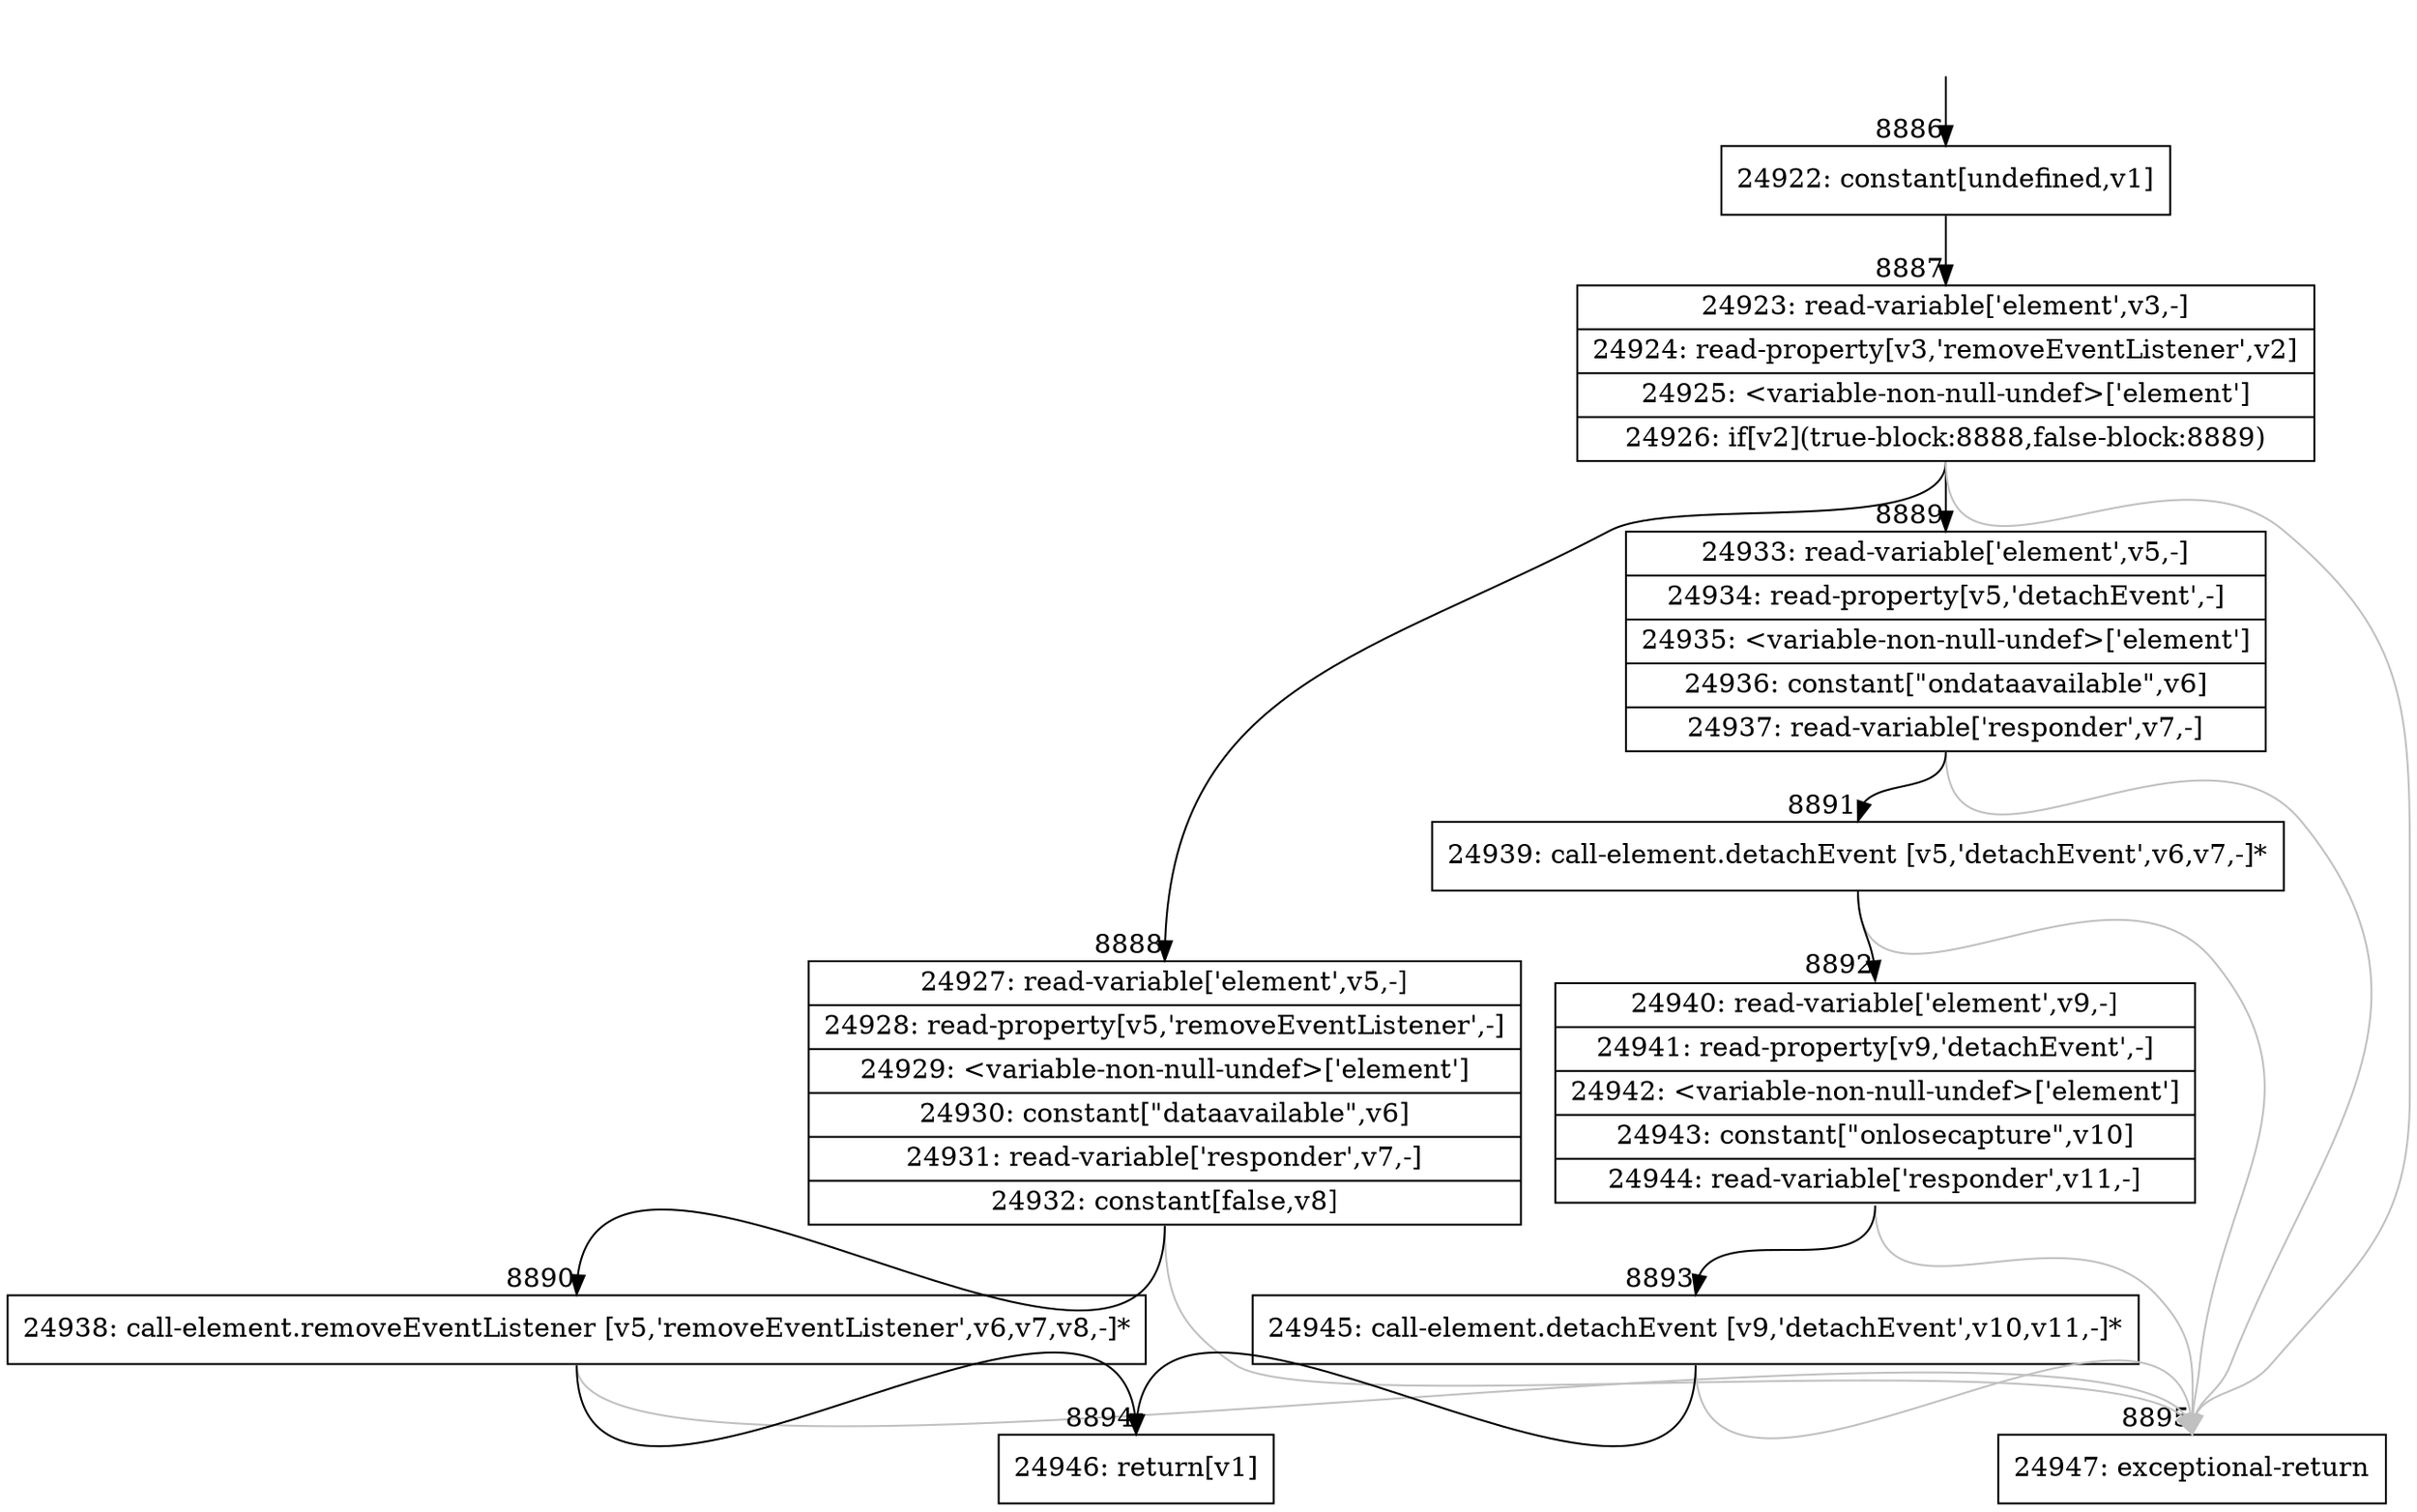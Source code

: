 digraph {
rankdir="TD"
BB_entry674[shape=none,label=""];
BB_entry674 -> BB8886 [tailport=s, headport=n, headlabel="    8886"]
BB8886 [shape=record label="{24922: constant[undefined,v1]}" ] 
BB8886 -> BB8887 [tailport=s, headport=n, headlabel="      8887"]
BB8887 [shape=record label="{24923: read-variable['element',v3,-]|24924: read-property[v3,'removeEventListener',v2]|24925: \<variable-non-null-undef\>['element']|24926: if[v2](true-block:8888,false-block:8889)}" ] 
BB8887 -> BB8888 [tailport=s, headport=n, headlabel="      8888"]
BB8887 -> BB8889 [tailport=s, headport=n, headlabel="      8889"]
BB8887 -> BB8895 [tailport=s, headport=n, color=gray, headlabel="      8895"]
BB8888 [shape=record label="{24927: read-variable['element',v5,-]|24928: read-property[v5,'removeEventListener',-]|24929: \<variable-non-null-undef\>['element']|24930: constant[\"dataavailable\",v6]|24931: read-variable['responder',v7,-]|24932: constant[false,v8]}" ] 
BB8888 -> BB8890 [tailport=s, headport=n, headlabel="      8890"]
BB8888 -> BB8895 [tailport=s, headport=n, color=gray]
BB8889 [shape=record label="{24933: read-variable['element',v5,-]|24934: read-property[v5,'detachEvent',-]|24935: \<variable-non-null-undef\>['element']|24936: constant[\"ondataavailable\",v6]|24937: read-variable['responder',v7,-]}" ] 
BB8889 -> BB8891 [tailport=s, headport=n, headlabel="      8891"]
BB8889 -> BB8895 [tailport=s, headport=n, color=gray]
BB8890 [shape=record label="{24938: call-element.removeEventListener [v5,'removeEventListener',v6,v7,v8,-]*}" ] 
BB8890 -> BB8894 [tailport=s, headport=n, headlabel="      8894"]
BB8890 -> BB8895 [tailport=s, headport=n, color=gray]
BB8891 [shape=record label="{24939: call-element.detachEvent [v5,'detachEvent',v6,v7,-]*}" ] 
BB8891 -> BB8892 [tailport=s, headport=n, headlabel="      8892"]
BB8891 -> BB8895 [tailport=s, headport=n, color=gray]
BB8892 [shape=record label="{24940: read-variable['element',v9,-]|24941: read-property[v9,'detachEvent',-]|24942: \<variable-non-null-undef\>['element']|24943: constant[\"onlosecapture\",v10]|24944: read-variable['responder',v11,-]}" ] 
BB8892 -> BB8893 [tailport=s, headport=n, headlabel="      8893"]
BB8892 -> BB8895 [tailport=s, headport=n, color=gray]
BB8893 [shape=record label="{24945: call-element.detachEvent [v9,'detachEvent',v10,v11,-]*}" ] 
BB8893 -> BB8894 [tailport=s, headport=n]
BB8893 -> BB8895 [tailport=s, headport=n, color=gray]
BB8894 [shape=record label="{24946: return[v1]}" ] 
BB8895 [shape=record label="{24947: exceptional-return}" ] 
//#$~ 6999
}
